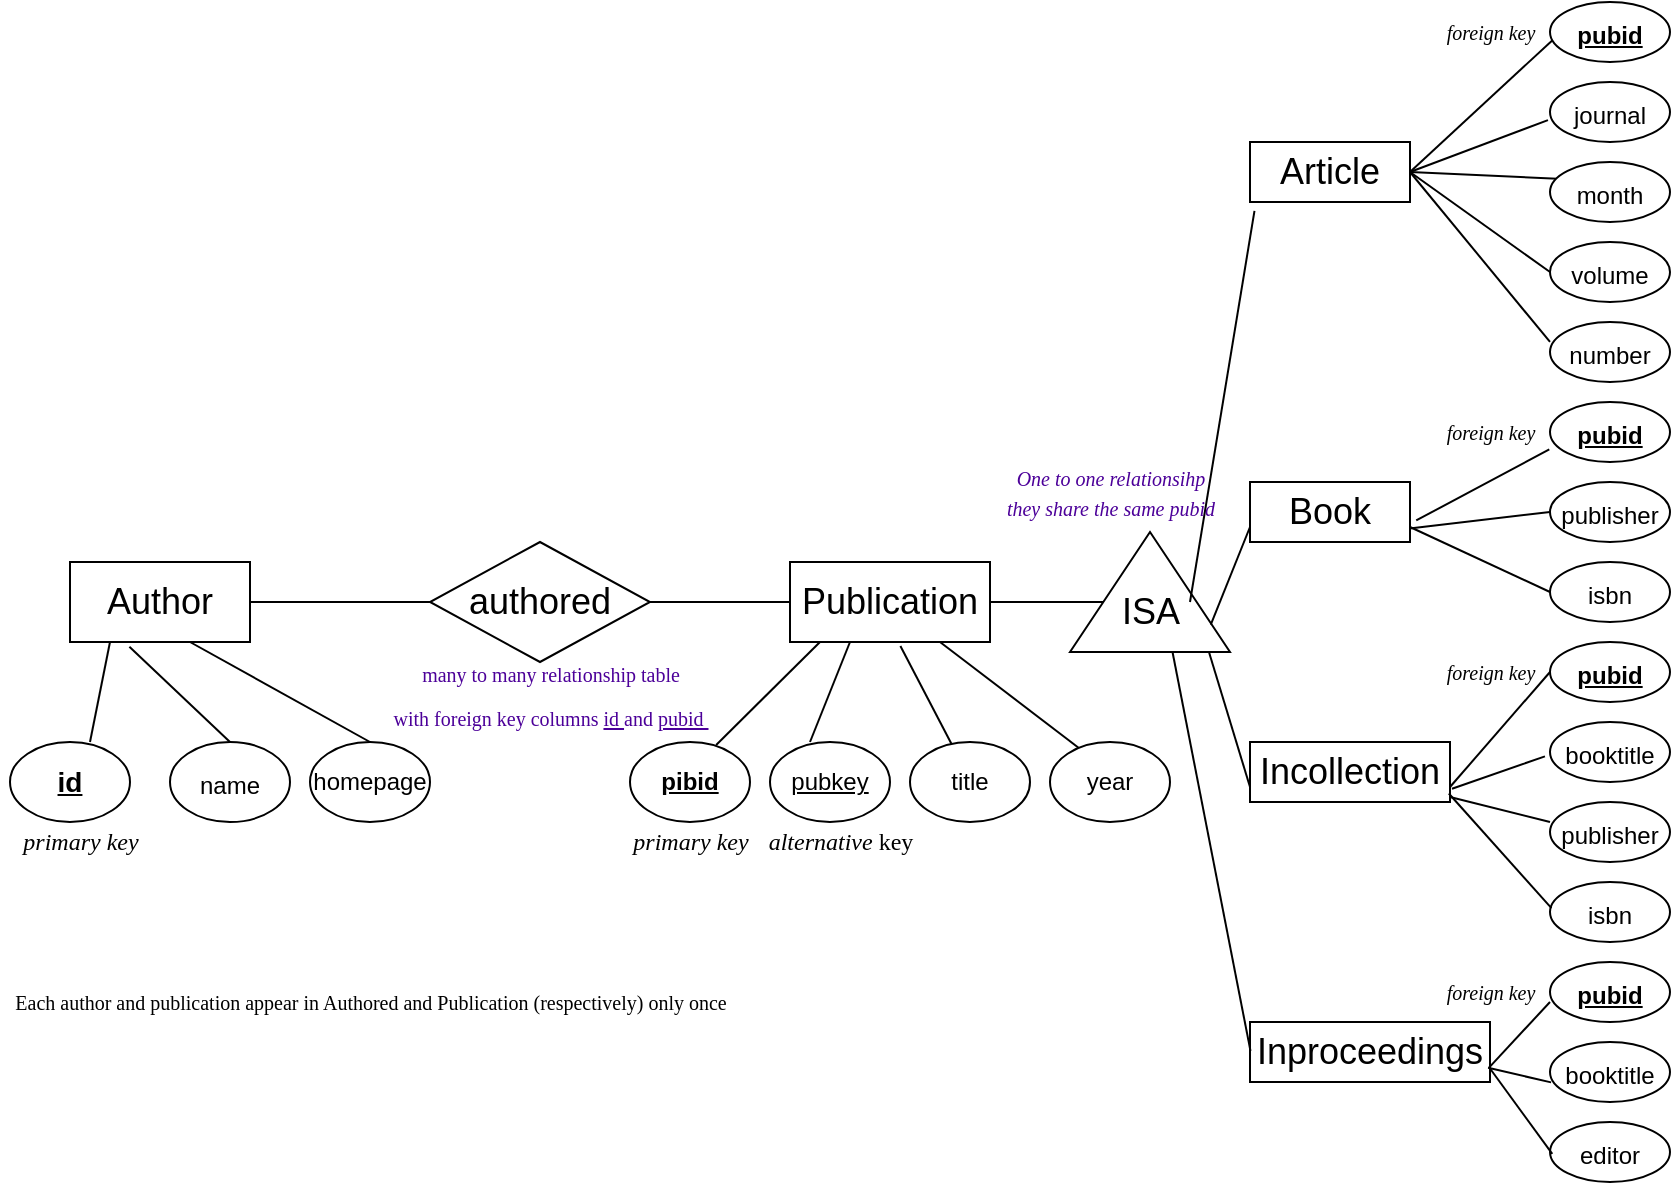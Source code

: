 <mxfile version="16.6.1" type="github"><diagram id="R2lEEEUBdFMjLlhIrx00" name="Page-1"><mxGraphModel dx="381" dy="224" grid="1" gridSize="10" guides="1" tooltips="1" connect="0" arrows="0" fold="1" page="1" pageScale="1" pageWidth="850" pageHeight="1100" math="0" shadow="0" extFonts="Permanent Marker^https://fonts.googleapis.com/css?family=Permanent+Marker"><root><mxCell id="0"/><mxCell id="1" parent="0"/><mxCell id="Cvsao6bsmHY_AXt87q5B-1" value="&lt;font style=&quot;font-size: 18px&quot;&gt;Author&lt;/font&gt;" style="rounded=0;whiteSpace=wrap;html=1;" parent="1" vertex="1"><mxGeometry x="40" y="340" width="90" height="40" as="geometry"/></mxCell><mxCell id="Cvsao6bsmHY_AXt87q5B-3" value="" style="endArrow=none;html=1;rounded=0;" parent="1" edge="1"><mxGeometry width="50" height="50" relative="1" as="geometry"><mxPoint x="50" y="430" as="sourcePoint"/><mxPoint x="60" y="380" as="targetPoint"/></mxGeometry></mxCell><mxCell id="Cvsao6bsmHY_AXt87q5B-4" value="&lt;font style=&quot;font-size: 14px&quot;&gt;&lt;u&gt;&lt;b&gt;id&lt;/b&gt;&lt;/u&gt;&lt;/font&gt;" style="ellipse;whiteSpace=wrap;html=1;" parent="1" vertex="1"><mxGeometry x="10" y="430" width="60" height="40" as="geometry"/></mxCell><mxCell id="Cvsao6bsmHY_AXt87q5B-5" value="" style="endArrow=none;html=1;rounded=0;fontSize=18;exitX=0.5;exitY=0;exitDx=0;exitDy=0;entryX=0.33;entryY=1.06;entryDx=0;entryDy=0;entryPerimeter=0;" parent="1" source="Cvsao6bsmHY_AXt87q5B-6" target="Cvsao6bsmHY_AXt87q5B-1" edge="1"><mxGeometry width="50" height="50" relative="1" as="geometry"><mxPoint x="120" y="430" as="sourcePoint"/><mxPoint x="120" y="390" as="targetPoint"/><Array as="points"/></mxGeometry></mxCell><mxCell id="Cvsao6bsmHY_AXt87q5B-6" value="&lt;font style=&quot;font-size: 12px&quot;&gt;name&lt;/font&gt;" style="ellipse;whiteSpace=wrap;html=1;fontSize=18;" parent="1" vertex="1"><mxGeometry x="90" y="430" width="60" height="40" as="geometry"/></mxCell><mxCell id="Cvsao6bsmHY_AXt87q5B-7" value="" style="endArrow=none;html=1;rounded=0;fontSize=12;" parent="1" edge="1"><mxGeometry width="50" height="50" relative="1" as="geometry"><mxPoint x="190" y="430" as="sourcePoint"/><mxPoint x="100" y="380" as="targetPoint"/></mxGeometry></mxCell><mxCell id="Cvsao6bsmHY_AXt87q5B-8" value="homepage" style="ellipse;whiteSpace=wrap;html=1;fontSize=12;" parent="1" vertex="1"><mxGeometry x="160" y="430" width="60" height="40" as="geometry"/></mxCell><mxCell id="Cvsao6bsmHY_AXt87q5B-9" value="&lt;font style=&quot;font-size: 18px&quot;&gt;authored&lt;/font&gt;" style="rhombus;whiteSpace=wrap;html=1;fontSize=12;" parent="1" vertex="1"><mxGeometry x="220" y="330" width="110" height="60" as="geometry"/></mxCell><mxCell id="Cvsao6bsmHY_AXt87q5B-11" value="" style="endArrow=none;html=1;rounded=0;fontSize=18;entryX=0;entryY=0.5;entryDx=0;entryDy=0;exitX=1;exitY=0.5;exitDx=0;exitDy=0;" parent="1" source="Cvsao6bsmHY_AXt87q5B-1" target="Cvsao6bsmHY_AXt87q5B-9" edge="1"><mxGeometry width="50" height="50" relative="1" as="geometry"><mxPoint x="110" y="420" as="sourcePoint"/><mxPoint x="160" y="370" as="targetPoint"/></mxGeometry></mxCell><mxCell id="Cvsao6bsmHY_AXt87q5B-12" value="" style="endArrow=none;html=1;rounded=0;fontSize=18;entryX=1;entryY=0.5;entryDx=0;entryDy=0;" parent="1" target="Cvsao6bsmHY_AXt87q5B-9" edge="1"><mxGeometry width="50" height="50" relative="1" as="geometry"><mxPoint x="400" y="360" as="sourcePoint"/><mxPoint x="310" y="360" as="targetPoint"/></mxGeometry></mxCell><mxCell id="Cvsao6bsmHY_AXt87q5B-13" value="Publication" style="rounded=0;whiteSpace=wrap;html=1;fontSize=18;" parent="1" vertex="1"><mxGeometry x="400" y="340" width="100" height="40" as="geometry"/></mxCell><mxCell id="Cvsao6bsmHY_AXt87q5B-14" value="&lt;font style=&quot;font-size: 10px&quot;&gt;&lt;font face=&quot;Times New Roman&quot; color=&quot;#4c0099&quot;&gt;many to many relationship table&lt;br&gt;with foreign key&amp;nbsp;columns &lt;u&gt;id &lt;/u&gt;and &lt;u&gt;pubid&amp;nbsp;&lt;/u&gt;&lt;/font&gt;&lt;br&gt;&lt;/font&gt;" style="text;html=1;align=center;verticalAlign=middle;resizable=0;points=[];autosize=1;strokeColor=none;fillColor=none;fontSize=18;" parent="1" vertex="1"><mxGeometry x="195" y="380" width="170" height="50" as="geometry"/></mxCell><mxCell id="Cvsao6bsmHY_AXt87q5B-15" value="" style="endArrow=none;html=1;rounded=0;fontFamily=Times New Roman;fontSize=10;fontColor=#4C0099;exitX=1;exitY=0.5;exitDx=0;exitDy=0;" parent="1" source="Cvsao6bsmHY_AXt87q5B-13" edge="1"><mxGeometry width="50" height="50" relative="1" as="geometry"><mxPoint x="370" y="360" as="sourcePoint"/><mxPoint x="600" y="360" as="targetPoint"/></mxGeometry></mxCell><mxCell id="Cvsao6bsmHY_AXt87q5B-16" value="&lt;font face=&quot;Helvetica&quot; size=&quot;3&quot;&gt;&lt;br&gt;&lt;/font&gt;" style="triangle;whiteSpace=wrap;html=1;fontFamily=Times New Roman;fontSize=10;fontColor=#4C0099;rotation=-90;" parent="1" vertex="1"><mxGeometry x="550" y="315" width="60" height="80" as="geometry"/></mxCell><mxCell id="Cvsao6bsmHY_AXt87q5B-17" value="ISA" style="text;html=1;align=center;verticalAlign=middle;resizable=0;points=[];autosize=1;strokeColor=none;fillColor=none;fontSize=18;fontFamily=Helvetica;fontColor=#000000;" parent="1" vertex="1"><mxGeometry x="560" y="350" width="40" height="30" as="geometry"/></mxCell><mxCell id="Cvsao6bsmHY_AXt87q5B-18" value="" style="endArrow=none;html=1;rounded=0;fontFamily=Helvetica;fontSize=18;fontColor=#000000;exitX=1;exitY=0.333;exitDx=0;exitDy=0;exitPerimeter=0;entryX=0.028;entryY=1.148;entryDx=0;entryDy=0;entryPerimeter=0;" parent="1" source="Cvsao6bsmHY_AXt87q5B-17" target="Cvsao6bsmHY_AXt87q5B-19" edge="1"><mxGeometry width="50" height="50" relative="1" as="geometry"><mxPoint x="400" y="310" as="sourcePoint"/><mxPoint x="680" y="160" as="targetPoint"/></mxGeometry></mxCell><mxCell id="Cvsao6bsmHY_AXt87q5B-19" value="Article" style="rounded=0;whiteSpace=wrap;html=1;fontFamily=Helvetica;fontSize=18;fontColor=#000000;" parent="1" vertex="1"><mxGeometry x="630" y="130" width="80" height="30" as="geometry"/></mxCell><mxCell id="Cvsao6bsmHY_AXt87q5B-20" value="" style="endArrow=none;html=1;rounded=0;fontFamily=Helvetica;fontSize=18;fontColor=#000000;entryX=0.032;entryY=0.615;entryDx=0;entryDy=0;entryPerimeter=0;exitX=1;exitY=0.5;exitDx=0;exitDy=0;" parent="1" source="Cvsao6bsmHY_AXt87q5B-19" target="Cvsao6bsmHY_AXt87q5B-21" edge="1"><mxGeometry width="50" height="50" relative="1" as="geometry"><mxPoint x="760" y="130" as="sourcePoint"/><mxPoint x="810" y="80" as="targetPoint"/></mxGeometry></mxCell><mxCell id="Cvsao6bsmHY_AXt87q5B-21" value="&lt;font style=&quot;font-size: 12px&quot;&gt;&lt;u&gt;&lt;b&gt;pubid&lt;/b&gt;&lt;/u&gt;&lt;/font&gt;" style="ellipse;whiteSpace=wrap;html=1;fontFamily=Helvetica;fontSize=18;fontColor=#000000;" parent="1" vertex="1"><mxGeometry x="780" y="60" width="60" height="30" as="geometry"/></mxCell><mxCell id="Cvsao6bsmHY_AXt87q5B-22" value="" style="endArrow=none;html=1;rounded=0;fontFamily=Helvetica;fontSize=12;fontColor=#000000;exitX=0.718;exitY=0.037;exitDx=0;exitDy=0;exitPerimeter=0;" parent="1" source="Cvsao6bsmHY_AXt87q5B-23" edge="1"><mxGeometry width="50" height="50" relative="1" as="geometry"><mxPoint x="365" y="430" as="sourcePoint"/><mxPoint x="415" y="380" as="targetPoint"/></mxGeometry></mxCell><mxCell id="Cvsao6bsmHY_AXt87q5B-23" value="&lt;b&gt;&lt;u&gt;pibid&lt;/u&gt;&lt;/b&gt;" style="ellipse;whiteSpace=wrap;html=1;fontFamily=Helvetica;fontSize=12;fontColor=#000000;" parent="1" vertex="1"><mxGeometry x="320" y="430" width="60" height="40" as="geometry"/></mxCell><mxCell id="Cvsao6bsmHY_AXt87q5B-24" value="" style="endArrow=none;html=1;rounded=0;fontFamily=Helvetica;fontSize=12;fontColor=#000000;entryX=0.3;entryY=1;entryDx=0;entryDy=0;entryPerimeter=0;" parent="1" target="Cvsao6bsmHY_AXt87q5B-13" edge="1"><mxGeometry width="50" height="50" relative="1" as="geometry"><mxPoint x="410" y="430" as="sourcePoint"/><mxPoint x="390" y="360" as="targetPoint"/></mxGeometry></mxCell><mxCell id="Cvsao6bsmHY_AXt87q5B-25" value="&lt;u&gt;pubkey&lt;/u&gt;" style="ellipse;whiteSpace=wrap;html=1;fontFamily=Helvetica;fontSize=12;fontColor=#000000;" parent="1" vertex="1"><mxGeometry x="390" y="430" width="60" height="40" as="geometry"/></mxCell><mxCell id="Cvsao6bsmHY_AXt87q5B-26" value="&lt;i&gt;&lt;font face=&quot;Times New Roman&quot;&gt;primary key&lt;/font&gt;&lt;/i&gt;" style="text;html=1;align=center;verticalAlign=middle;resizable=0;points=[];autosize=1;strokeColor=none;fillColor=none;fontSize=12;fontFamily=Helvetica;fontColor=#000000;" parent="1" vertex="1"><mxGeometry x="315" y="470" width="70" height="20" as="geometry"/></mxCell><mxCell id="Cvsao6bsmHY_AXt87q5B-27" value="&lt;i&gt;alternative &lt;/i&gt;key" style="text;html=1;align=center;verticalAlign=middle;resizable=0;points=[];autosize=1;strokeColor=none;fillColor=none;fontSize=12;fontFamily=Times New Roman;fontColor=#000000;" parent="1" vertex="1"><mxGeometry x="380" y="470" width="90" height="20" as="geometry"/></mxCell><mxCell id="Cvsao6bsmHY_AXt87q5B-28" value="" style="endArrow=none;html=1;rounded=0;fontFamily=Times New Roman;fontSize=12;fontColor=#000000;entryX=0.552;entryY=1.05;entryDx=0;entryDy=0;entryPerimeter=0;exitX=0.357;exitY=0.057;exitDx=0;exitDy=0;exitPerimeter=0;" parent="1" source="Cvsao6bsmHY_AXt87q5B-29" target="Cvsao6bsmHY_AXt87q5B-13" edge="1"><mxGeometry width="50" height="50" relative="1" as="geometry"><mxPoint x="470" y="430" as="sourcePoint"/><mxPoint x="390" y="360" as="targetPoint"/></mxGeometry></mxCell><mxCell id="Cvsao6bsmHY_AXt87q5B-29" value="&lt;font face=&quot;Helvetica&quot;&gt;title&lt;/font&gt;" style="ellipse;whiteSpace=wrap;html=1;fontFamily=Times New Roman;fontSize=12;fontColor=#000000;" parent="1" vertex="1"><mxGeometry x="460" y="430" width="60" height="40" as="geometry"/></mxCell><mxCell id="Cvsao6bsmHY_AXt87q5B-30" value="" style="endArrow=none;html=1;rounded=0;fontFamily=Helvetica;fontSize=12;fontColor=#000000;entryX=0.75;entryY=1;entryDx=0;entryDy=0;exitX=0.246;exitY=0.082;exitDx=0;exitDy=0;exitPerimeter=0;" parent="1" source="Cvsao6bsmHY_AXt87q5B-33" target="Cvsao6bsmHY_AXt87q5B-13" edge="1"><mxGeometry width="50" height="50" relative="1" as="geometry"><mxPoint x="540" y="430" as="sourcePoint"/><mxPoint x="470" y="340" as="targetPoint"/></mxGeometry></mxCell><mxCell id="Cvsao6bsmHY_AXt87q5B-33" value="year" style="ellipse;whiteSpace=wrap;html=1;fontFamily=Helvetica;fontSize=12;fontColor=#000000;" parent="1" vertex="1"><mxGeometry x="530" y="430" width="60" height="40" as="geometry"/></mxCell><mxCell id="Cvsao6bsmHY_AXt87q5B-34" value="" style="endArrow=none;html=1;rounded=0;fontFamily=Helvetica;fontSize=12;fontColor=#000000;exitX=1;exitY=0.5;exitDx=0;exitDy=0;entryX=-0.017;entryY=0.636;entryDx=0;entryDy=0;entryPerimeter=0;" parent="1" source="Cvsao6bsmHY_AXt87q5B-19" target="Cvsao6bsmHY_AXt87q5B-36" edge="1"><mxGeometry width="50" height="50" relative="1" as="geometry"><mxPoint x="770" y="180" as="sourcePoint"/><mxPoint x="820" y="110" as="targetPoint"/></mxGeometry></mxCell><mxCell id="Cvsao6bsmHY_AXt87q5B-36" value="&lt;font style=&quot;font-size: 12px&quot;&gt;journal&lt;/font&gt;" style="ellipse;whiteSpace=wrap;html=1;fontFamily=Helvetica;fontSize=18;fontColor=#000000;" parent="1" vertex="1"><mxGeometry x="780" y="100" width="60" height="30" as="geometry"/></mxCell><mxCell id="Cvsao6bsmHY_AXt87q5B-37" value="" style="endArrow=none;html=1;rounded=0;fontFamily=Helvetica;fontSize=12;fontColor=#000000;exitX=1;exitY=0.5;exitDx=0;exitDy=0;" parent="1" source="Cvsao6bsmHY_AXt87q5B-19" edge="1"><mxGeometry width="50" height="50" relative="1" as="geometry"><mxPoint x="780" y="170" as="sourcePoint"/><mxPoint x="820" y="150" as="targetPoint"/></mxGeometry></mxCell><mxCell id="Cvsao6bsmHY_AXt87q5B-38" value="&lt;font style=&quot;font-size: 12px&quot;&gt;month&lt;/font&gt;" style="ellipse;whiteSpace=wrap;html=1;fontFamily=Helvetica;fontSize=18;fontColor=#000000;" parent="1" vertex="1"><mxGeometry x="780" y="140" width="60" height="30" as="geometry"/></mxCell><mxCell id="Cvsao6bsmHY_AXt87q5B-40" value="&lt;font style=&quot;font-size: 12px&quot;&gt;&lt;b&gt;&lt;u&gt;pubid&lt;/u&gt;&lt;/b&gt;&lt;/font&gt;" style="ellipse;whiteSpace=wrap;html=1;fontFamily=Helvetica;fontSize=18;fontColor=#000000;" parent="1" vertex="1"><mxGeometry x="780" y="260" width="60" height="30" as="geometry"/></mxCell><mxCell id="Cvsao6bsmHY_AXt87q5B-41" value="&lt;font style=&quot;font-size: 12px&quot;&gt;publisher&lt;/font&gt;" style="ellipse;whiteSpace=wrap;html=1;fontFamily=Helvetica;fontSize=18;fontColor=#000000;" parent="1" vertex="1"><mxGeometry x="780" y="460" width="60" height="30" as="geometry"/></mxCell><mxCell id="Cvsao6bsmHY_AXt87q5B-42" value="&lt;font style=&quot;font-size: 12px&quot;&gt;booktitle&lt;/font&gt;" style="ellipse;whiteSpace=wrap;html=1;fontFamily=Helvetica;fontSize=18;fontColor=#000000;" parent="1" vertex="1"><mxGeometry x="780" y="420" width="60" height="30" as="geometry"/></mxCell><mxCell id="Cvsao6bsmHY_AXt87q5B-43" value="&lt;font style=&quot;font-size: 12px&quot;&gt;&lt;b&gt;&lt;u&gt;pubid&lt;/u&gt;&lt;/b&gt;&lt;/font&gt;" style="ellipse;whiteSpace=wrap;html=1;fontFamily=Helvetica;fontSize=18;fontColor=#000000;" parent="1" vertex="1"><mxGeometry x="780" y="380" width="60" height="30" as="geometry"/></mxCell><mxCell id="Cvsao6bsmHY_AXt87q5B-44" value="&lt;font style=&quot;font-size: 12px&quot;&gt;isbn&lt;/font&gt;" style="ellipse;whiteSpace=wrap;html=1;fontFamily=Helvetica;fontSize=18;fontColor=#000000;" parent="1" vertex="1"><mxGeometry x="780" y="340" width="60" height="30" as="geometry"/></mxCell><mxCell id="Cvsao6bsmHY_AXt87q5B-45" value="&lt;font style=&quot;font-size: 12px&quot;&gt;publisher&lt;/font&gt;" style="ellipse;whiteSpace=wrap;html=1;fontFamily=Helvetica;fontSize=18;fontColor=#000000;" parent="1" vertex="1"><mxGeometry x="780" y="300" width="60" height="30" as="geometry"/></mxCell><mxCell id="Cvsao6bsmHY_AXt87q5B-46" value="&lt;font style=&quot;font-size: 12px&quot;&gt;number&lt;/font&gt;" style="ellipse;whiteSpace=wrap;html=1;fontFamily=Helvetica;fontSize=18;fontColor=#000000;" parent="1" vertex="1"><mxGeometry x="780" y="220" width="60" height="30" as="geometry"/></mxCell><mxCell id="Cvsao6bsmHY_AXt87q5B-47" value="&lt;font style=&quot;font-size: 12px&quot;&gt;volume&lt;/font&gt;" style="ellipse;whiteSpace=wrap;html=1;fontFamily=Helvetica;fontSize=18;fontColor=#000000;" parent="1" vertex="1"><mxGeometry x="780" y="180" width="60" height="30" as="geometry"/></mxCell><mxCell id="Cvsao6bsmHY_AXt87q5B-49" value="" style="endArrow=none;html=1;rounded=0;fontFamily=Helvetica;fontSize=12;fontColor=#000000;entryX=1;entryY=0.5;entryDx=0;entryDy=0;exitX=0;exitY=0.5;exitDx=0;exitDy=0;" parent="1" source="Cvsao6bsmHY_AXt87q5B-47" target="Cvsao6bsmHY_AXt87q5B-19" edge="1"><mxGeometry width="50" height="50" relative="1" as="geometry"><mxPoint x="650" y="190" as="sourcePoint"/><mxPoint x="700" y="140" as="targetPoint"/></mxGeometry></mxCell><mxCell id="Cvsao6bsmHY_AXt87q5B-50" value="" style="endArrow=none;html=1;rounded=0;fontFamily=Helvetica;fontSize=12;fontColor=#000000;entryX=1;entryY=0.5;entryDx=0;entryDy=0;exitX=0;exitY=0.333;exitDx=0;exitDy=0;exitPerimeter=0;" parent="1" source="Cvsao6bsmHY_AXt87q5B-46" target="Cvsao6bsmHY_AXt87q5B-19" edge="1"><mxGeometry width="50" height="50" relative="1" as="geometry"><mxPoint x="650" y="190" as="sourcePoint"/><mxPoint x="700" y="140" as="targetPoint"/></mxGeometry></mxCell><mxCell id="Cvsao6bsmHY_AXt87q5B-52" value="Book" style="rounded=0;whiteSpace=wrap;html=1;fontFamily=Helvetica;fontSize=18;fontColor=#000000;" parent="1" vertex="1"><mxGeometry x="630" y="300" width="80" height="30" as="geometry"/></mxCell><mxCell id="Cvsao6bsmHY_AXt87q5B-53" value="" style="endArrow=none;html=1;rounded=0;fontFamily=Helvetica;fontSize=12;fontColor=#000000;exitX=0.229;exitY=0.88;exitDx=0;exitDy=0;entryX=0;entryY=0.75;entryDx=0;entryDy=0;exitPerimeter=0;" parent="1" source="Cvsao6bsmHY_AXt87q5B-16" target="Cvsao6bsmHY_AXt87q5B-52" edge="1"><mxGeometry width="50" height="50" relative="1" as="geometry"><mxPoint x="740" y="340" as="sourcePoint"/><mxPoint x="790" y="290" as="targetPoint"/><Array as="points"/></mxGeometry></mxCell><mxCell id="Cvsao6bsmHY_AXt87q5B-54" value="" style="endArrow=none;html=1;rounded=0;fontFamily=Helvetica;fontSize=12;fontColor=#000000;entryX=-0.006;entryY=0.789;entryDx=0;entryDy=0;entryPerimeter=0;exitX=1.039;exitY=0.641;exitDx=0;exitDy=0;exitPerimeter=0;" parent="1" source="Cvsao6bsmHY_AXt87q5B-52" target="Cvsao6bsmHY_AXt87q5B-40" edge="1"><mxGeometry width="50" height="50" relative="1" as="geometry"><mxPoint x="760" y="320" as="sourcePoint"/><mxPoint x="790" y="290" as="targetPoint"/></mxGeometry></mxCell><mxCell id="Cvsao6bsmHY_AXt87q5B-55" value="" style="endArrow=none;html=1;rounded=0;fontFamily=Helvetica;fontSize=12;fontColor=#000000;entryX=0;entryY=0.5;entryDx=0;entryDy=0;exitX=0.997;exitY=0.775;exitDx=0;exitDy=0;exitPerimeter=0;" parent="1" source="Cvsao6bsmHY_AXt87q5B-52" target="Cvsao6bsmHY_AXt87q5B-45" edge="1"><mxGeometry width="50" height="50" relative="1" as="geometry"><mxPoint x="760" y="320" as="sourcePoint"/><mxPoint x="790" y="290" as="targetPoint"/></mxGeometry></mxCell><mxCell id="Cvsao6bsmHY_AXt87q5B-56" value="" style="endArrow=none;html=1;rounded=0;fontFamily=Helvetica;fontSize=12;fontColor=#000000;entryX=0;entryY=0.5;entryDx=0;entryDy=0;exitX=1;exitY=0.75;exitDx=0;exitDy=0;" parent="1" source="Cvsao6bsmHY_AXt87q5B-52" target="Cvsao6bsmHY_AXt87q5B-44" edge="1"><mxGeometry width="50" height="50" relative="1" as="geometry"><mxPoint x="740" y="340" as="sourcePoint"/><mxPoint x="790" y="290" as="targetPoint"/></mxGeometry></mxCell><mxCell id="Cvsao6bsmHY_AXt87q5B-58" value="Incollection" style="rounded=0;whiteSpace=wrap;html=1;fontFamily=Helvetica;fontSize=18;fontColor=#000000;" parent="1" vertex="1"><mxGeometry x="630" y="430" width="100" height="30" as="geometry"/></mxCell><mxCell id="Cvsao6bsmHY_AXt87q5B-59" value="Inproceedings" style="rounded=0;whiteSpace=wrap;html=1;fontFamily=Helvetica;fontSize=18;fontColor=#000000;" parent="1" vertex="1"><mxGeometry x="630" y="570" width="120" height="30" as="geometry"/></mxCell><mxCell id="Cvsao6bsmHY_AXt87q5B-60" value="" style="endArrow=none;html=1;rounded=0;fontFamily=Helvetica;fontSize=12;fontColor=#000000;entryX=0;entryY=0.75;entryDx=0;entryDy=0;exitX=-0.002;exitY=0.869;exitDx=0;exitDy=0;exitPerimeter=0;" parent="1" source="Cvsao6bsmHY_AXt87q5B-16" target="Cvsao6bsmHY_AXt87q5B-58" edge="1"><mxGeometry width="50" height="50" relative="1" as="geometry"><mxPoint x="650" y="400" as="sourcePoint"/><mxPoint x="720" y="380" as="targetPoint"/></mxGeometry></mxCell><mxCell id="Cvsao6bsmHY_AXt87q5B-62" value="" style="endArrow=none;html=1;rounded=0;fontFamily=Helvetica;fontSize=12;fontColor=#000000;entryX=0;entryY=0.5;entryDx=0;entryDy=0;exitX=1;exitY=0.75;exitDx=0;exitDy=0;" parent="1" source="Cvsao6bsmHY_AXt87q5B-58" target="Cvsao6bsmHY_AXt87q5B-43" edge="1"><mxGeometry width="50" height="50" relative="1" as="geometry"><mxPoint x="710" y="460" as="sourcePoint"/><mxPoint x="760" y="410" as="targetPoint"/></mxGeometry></mxCell><mxCell id="Cvsao6bsmHY_AXt87q5B-63" value="&lt;font style=&quot;font-size: 12px&quot;&gt;isbn&lt;/font&gt;" style="ellipse;whiteSpace=wrap;html=1;fontFamily=Helvetica;fontSize=18;fontColor=#000000;" parent="1" vertex="1"><mxGeometry x="780" y="500" width="60" height="30" as="geometry"/></mxCell><mxCell id="Cvsao6bsmHY_AXt87q5B-64" value="" style="endArrow=none;html=1;rounded=0;fontFamily=Helvetica;fontSize=12;fontColor=#000000;entryX=-0.042;entryY=0.572;entryDx=0;entryDy=0;entryPerimeter=0;exitX=1.01;exitY=0.78;exitDx=0;exitDy=0;exitPerimeter=0;" parent="1" source="Cvsao6bsmHY_AXt87q5B-58" target="Cvsao6bsmHY_AXt87q5B-42" edge="1"><mxGeometry width="50" height="50" relative="1" as="geometry"><mxPoint x="780" y="440" as="sourcePoint"/><mxPoint x="780" y="380" as="targetPoint"/></mxGeometry></mxCell><mxCell id="Cvsao6bsmHY_AXt87q5B-65" value="" style="endArrow=none;html=1;rounded=0;fontFamily=Helvetica;fontSize=12;fontColor=#000000;entryX=0;entryY=0.333;entryDx=0;entryDy=0;entryPerimeter=0;" parent="1" source="Cvsao6bsmHY_AXt87q5B-58" target="Cvsao6bsmHY_AXt87q5B-41" edge="1"><mxGeometry width="50" height="50" relative="1" as="geometry"><mxPoint x="780" y="440" as="sourcePoint"/><mxPoint x="780" y="380" as="targetPoint"/></mxGeometry></mxCell><mxCell id="Cvsao6bsmHY_AXt87q5B-66" value="" style="endArrow=none;html=1;rounded=0;fontFamily=Helvetica;fontSize=12;fontColor=#000000;entryX=0.012;entryY=0.435;entryDx=0;entryDy=0;entryPerimeter=0;exitX=0.994;exitY=0.859;exitDx=0;exitDy=0;exitPerimeter=0;" parent="1" source="Cvsao6bsmHY_AXt87q5B-58" target="Cvsao6bsmHY_AXt87q5B-63" edge="1"><mxGeometry width="50" height="50" relative="1" as="geometry"><mxPoint x="770" y="460" as="sourcePoint"/><mxPoint x="780" y="380" as="targetPoint"/></mxGeometry></mxCell><mxCell id="Cvsao6bsmHY_AXt87q5B-67" value="" style="endArrow=none;html=1;rounded=0;fontFamily=Helvetica;fontSize=12;fontColor=#000000;entryX=0.002;entryY=0.481;entryDx=0;entryDy=0;entryPerimeter=0;exitX=-0.002;exitY=0.641;exitDx=0;exitDy=0;exitPerimeter=0;" parent="1" source="Cvsao6bsmHY_AXt87q5B-16" target="Cvsao6bsmHY_AXt87q5B-59" edge="1"><mxGeometry width="50" height="50" relative="1" as="geometry"><mxPoint x="640" y="390" as="sourcePoint"/><mxPoint x="690" y="500" as="targetPoint"/></mxGeometry></mxCell><mxCell id="Cvsao6bsmHY_AXt87q5B-68" value="&lt;font style=&quot;font-size: 12px&quot;&gt;&lt;b&gt;&lt;u&gt;pubid&lt;/u&gt;&lt;/b&gt;&lt;/font&gt;" style="ellipse;whiteSpace=wrap;html=1;fontFamily=Helvetica;fontSize=18;fontColor=#000000;" parent="1" vertex="1"><mxGeometry x="780" y="540" width="60" height="30" as="geometry"/></mxCell><mxCell id="Cvsao6bsmHY_AXt87q5B-69" value="" style="endArrow=none;html=1;rounded=0;fontFamily=Helvetica;fontSize=12;fontColor=#000000;exitX=0.995;exitY=0.764;exitDx=0;exitDy=0;exitPerimeter=0;entryX=0;entryY=0.667;entryDx=0;entryDy=0;entryPerimeter=0;" parent="1" source="Cvsao6bsmHY_AXt87q5B-59" target="Cvsao6bsmHY_AXt87q5B-68" edge="1"><mxGeometry width="50" height="50" relative="1" as="geometry"><mxPoint x="690" y="570" as="sourcePoint"/><mxPoint x="740" y="520" as="targetPoint"/></mxGeometry></mxCell><mxCell id="Cvsao6bsmHY_AXt87q5B-70" value="&lt;span style=&quot;font-size: 12px&quot;&gt;editor&lt;/span&gt;" style="ellipse;whiteSpace=wrap;html=1;fontFamily=Helvetica;fontSize=18;fontColor=#000000;" parent="1" vertex="1"><mxGeometry x="780" y="620" width="60" height="30" as="geometry"/></mxCell><mxCell id="Cvsao6bsmHY_AXt87q5B-71" value="&lt;font style=&quot;font-size: 12px&quot;&gt;booktitle&lt;/font&gt;" style="ellipse;whiteSpace=wrap;html=1;fontFamily=Helvetica;fontSize=18;fontColor=#000000;" parent="1" vertex="1"><mxGeometry x="780" y="580" width="60" height="30" as="geometry"/></mxCell><mxCell id="Cvsao6bsmHY_AXt87q5B-72" value="" style="endArrow=none;html=1;rounded=0;fontFamily=Helvetica;fontSize=12;fontColor=#000000;entryX=0.009;entryY=0.673;entryDx=0;entryDy=0;entryPerimeter=0;exitX=0.992;exitY=0.764;exitDx=0;exitDy=0;exitPerimeter=0;" parent="1" source="Cvsao6bsmHY_AXt87q5B-59" target="Cvsao6bsmHY_AXt87q5B-71" edge="1"><mxGeometry width="50" height="50" relative="1" as="geometry"><mxPoint x="690" y="570" as="sourcePoint"/><mxPoint x="740" y="520" as="targetPoint"/></mxGeometry></mxCell><mxCell id="Cvsao6bsmHY_AXt87q5B-73" value="" style="endArrow=none;html=1;rounded=0;fontFamily=Helvetica;fontSize=12;fontColor=#000000;exitX=1;exitY=0.775;exitDx=0;exitDy=0;exitPerimeter=0;entryX=0.019;entryY=0.531;entryDx=0;entryDy=0;entryPerimeter=0;" parent="1" source="Cvsao6bsmHY_AXt87q5B-59" target="Cvsao6bsmHY_AXt87q5B-70" edge="1"><mxGeometry width="50" height="50" relative="1" as="geometry"><mxPoint x="690" y="570" as="sourcePoint"/><mxPoint x="740" y="520" as="targetPoint"/></mxGeometry></mxCell><mxCell id="Cvsao6bsmHY_AXt87q5B-75" value="&lt;font style=&quot;font-size: 10px&quot; color=&quot;#4c0099&quot; face=&quot;Times New Roman&quot;&gt;&lt;i&gt;One to one relationsihp&lt;br&gt;they share the same pubid&lt;/i&gt;&lt;/font&gt;" style="text;html=1;align=center;verticalAlign=middle;resizable=0;points=[];autosize=1;strokeColor=none;fillColor=none;fontSize=12;fontFamily=Helvetica;fontColor=#000000;" parent="1" vertex="1"><mxGeometry x="500" y="290" width="120" height="30" as="geometry"/></mxCell><mxCell id="u7_zytad-ocp2mc1E3Na-1" value="&lt;i&gt;&lt;font face=&quot;Times New Roman&quot;&gt;primary key&lt;/font&gt;&lt;/i&gt;" style="text;html=1;align=center;verticalAlign=middle;resizable=0;points=[];autosize=1;strokeColor=none;fillColor=none;" vertex="1" parent="1"><mxGeometry x="10" y="470" width="70" height="20" as="geometry"/></mxCell><mxCell id="u7_zytad-ocp2mc1E3Na-3" value="&lt;i&gt;foreign key&lt;/i&gt;" style="text;html=1;align=center;verticalAlign=middle;resizable=0;points=[];autosize=1;strokeColor=none;fillColor=none;fontSize=10;fontFamily=Times New Roman;" vertex="1" parent="1"><mxGeometry x="720" y="65" width="60" height="20" as="geometry"/></mxCell><mxCell id="u7_zytad-ocp2mc1E3Na-4" value="&lt;i&gt;foreign key&lt;/i&gt;" style="text;html=1;align=center;verticalAlign=middle;resizable=0;points=[];autosize=1;strokeColor=none;fillColor=none;fontSize=10;fontFamily=Times New Roman;" vertex="1" parent="1"><mxGeometry x="720" y="265" width="60" height="20" as="geometry"/></mxCell><mxCell id="u7_zytad-ocp2mc1E3Na-5" value="&lt;i&gt;foreign key&lt;/i&gt;" style="text;html=1;align=center;verticalAlign=middle;resizable=0;points=[];autosize=1;strokeColor=none;fillColor=none;fontSize=10;fontFamily=Times New Roman;" vertex="1" parent="1"><mxGeometry x="720" y="385" width="60" height="20" as="geometry"/></mxCell><mxCell id="u7_zytad-ocp2mc1E3Na-6" value="&lt;i&gt;foreign key&lt;/i&gt;" style="text;html=1;align=center;verticalAlign=middle;resizable=0;points=[];autosize=1;strokeColor=none;fillColor=none;fontSize=10;fontFamily=Times New Roman;" vertex="1" parent="1"><mxGeometry x="720" y="545" width="60" height="20" as="geometry"/></mxCell><mxCell id="u7_zytad-ocp2mc1E3Na-7" value="Each author and publication appear in Authored and Publication (respectively) only once" style="text;html=1;align=center;verticalAlign=middle;resizable=0;points=[];autosize=1;strokeColor=none;fillColor=none;fontSize=10;fontFamily=Times New Roman;" vertex="1" parent="1"><mxGeometry x="5" y="550" width="370" height="20" as="geometry"/></mxCell></root></mxGraphModel></diagram></mxfile>